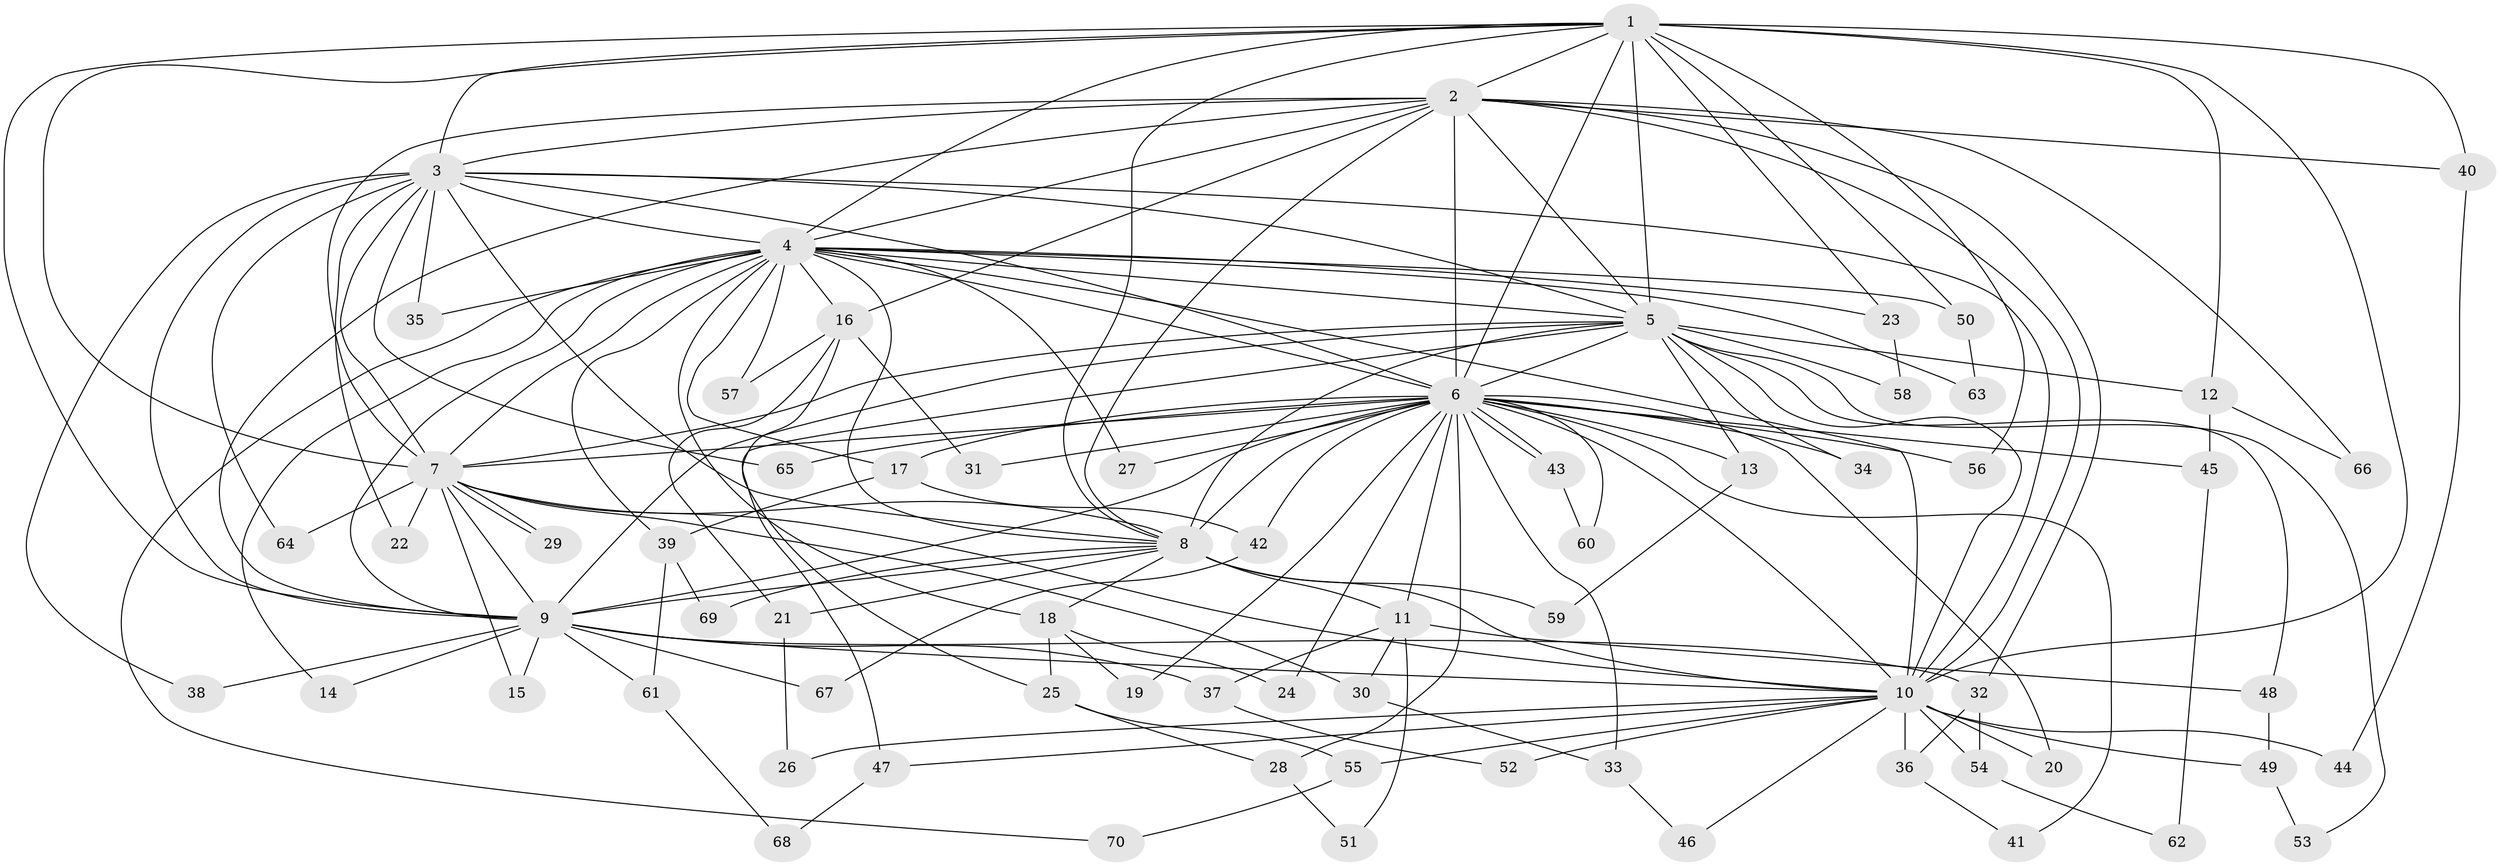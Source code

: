 // coarse degree distribution, {13: 0.02040816326530612, 16: 0.02040816326530612, 12: 0.02040816326530612, 19: 0.02040816326530612, 15: 0.061224489795918366, 24: 0.02040816326530612, 11: 0.02040816326530612, 7: 0.02040816326530612, 4: 0.08163265306122448, 3: 0.16326530612244897, 2: 0.46938775510204084, 6: 0.02040816326530612, 5: 0.061224489795918366}
// Generated by graph-tools (version 1.1) at 2025/41/03/06/25 10:41:32]
// undirected, 70 vertices, 165 edges
graph export_dot {
graph [start="1"]
  node [color=gray90,style=filled];
  1;
  2;
  3;
  4;
  5;
  6;
  7;
  8;
  9;
  10;
  11;
  12;
  13;
  14;
  15;
  16;
  17;
  18;
  19;
  20;
  21;
  22;
  23;
  24;
  25;
  26;
  27;
  28;
  29;
  30;
  31;
  32;
  33;
  34;
  35;
  36;
  37;
  38;
  39;
  40;
  41;
  42;
  43;
  44;
  45;
  46;
  47;
  48;
  49;
  50;
  51;
  52;
  53;
  54;
  55;
  56;
  57;
  58;
  59;
  60;
  61;
  62;
  63;
  64;
  65;
  66;
  67;
  68;
  69;
  70;
  1 -- 2;
  1 -- 3;
  1 -- 4;
  1 -- 5;
  1 -- 6;
  1 -- 7;
  1 -- 8;
  1 -- 9;
  1 -- 10;
  1 -- 12;
  1 -- 23;
  1 -- 40;
  1 -- 50;
  1 -- 56;
  2 -- 3;
  2 -- 4;
  2 -- 5;
  2 -- 6;
  2 -- 7;
  2 -- 8;
  2 -- 9;
  2 -- 10;
  2 -- 16;
  2 -- 32;
  2 -- 40;
  2 -- 66;
  3 -- 4;
  3 -- 5;
  3 -- 6;
  3 -- 7;
  3 -- 8;
  3 -- 9;
  3 -- 10;
  3 -- 22;
  3 -- 35;
  3 -- 38;
  3 -- 64;
  3 -- 65;
  4 -- 5;
  4 -- 6;
  4 -- 7;
  4 -- 8;
  4 -- 9;
  4 -- 10;
  4 -- 14;
  4 -- 16;
  4 -- 17;
  4 -- 18;
  4 -- 23;
  4 -- 27;
  4 -- 35;
  4 -- 39;
  4 -- 50;
  4 -- 57;
  4 -- 63;
  4 -- 70;
  5 -- 6;
  5 -- 7;
  5 -- 8;
  5 -- 9;
  5 -- 10;
  5 -- 12;
  5 -- 13;
  5 -- 34;
  5 -- 47;
  5 -- 48;
  5 -- 53;
  5 -- 58;
  6 -- 7;
  6 -- 8;
  6 -- 9;
  6 -- 10;
  6 -- 11;
  6 -- 13;
  6 -- 17;
  6 -- 19;
  6 -- 20;
  6 -- 24;
  6 -- 27;
  6 -- 28;
  6 -- 31;
  6 -- 33;
  6 -- 34;
  6 -- 41;
  6 -- 42;
  6 -- 43;
  6 -- 43;
  6 -- 45;
  6 -- 56;
  6 -- 60;
  6 -- 65;
  7 -- 8;
  7 -- 9;
  7 -- 10;
  7 -- 15;
  7 -- 22;
  7 -- 29;
  7 -- 29;
  7 -- 30;
  7 -- 64;
  8 -- 9;
  8 -- 10;
  8 -- 11;
  8 -- 18;
  8 -- 21;
  8 -- 59;
  8 -- 69;
  9 -- 10;
  9 -- 14;
  9 -- 15;
  9 -- 32;
  9 -- 37;
  9 -- 38;
  9 -- 61;
  9 -- 67;
  10 -- 20;
  10 -- 26;
  10 -- 36;
  10 -- 44;
  10 -- 46;
  10 -- 47;
  10 -- 49;
  10 -- 52;
  10 -- 54;
  10 -- 55;
  11 -- 30;
  11 -- 37;
  11 -- 48;
  11 -- 51;
  12 -- 45;
  12 -- 66;
  13 -- 59;
  16 -- 21;
  16 -- 25;
  16 -- 31;
  16 -- 57;
  17 -- 39;
  17 -- 42;
  18 -- 19;
  18 -- 24;
  18 -- 25;
  21 -- 26;
  23 -- 58;
  25 -- 28;
  25 -- 55;
  28 -- 51;
  30 -- 33;
  32 -- 36;
  32 -- 54;
  33 -- 46;
  36 -- 41;
  37 -- 52;
  39 -- 61;
  39 -- 69;
  40 -- 44;
  42 -- 67;
  43 -- 60;
  45 -- 62;
  47 -- 68;
  48 -- 49;
  49 -- 53;
  50 -- 63;
  54 -- 62;
  55 -- 70;
  61 -- 68;
}
